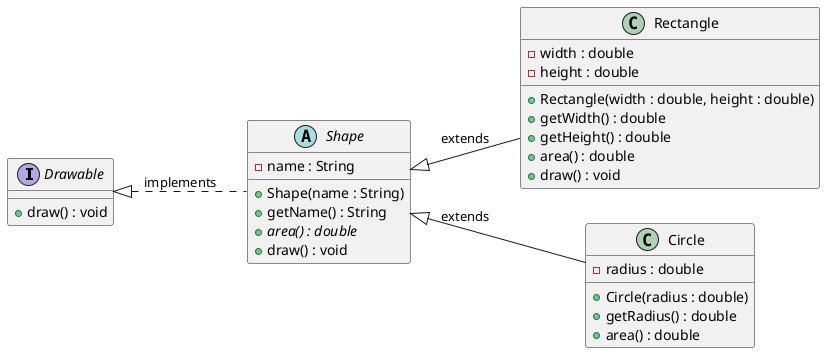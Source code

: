 @startuml
left to right direction
interface Drawable {
    +draw() : void
}

abstract class Shape {
    - name : String
    + Shape(name : String)
    + getName() : String
    {abstract} + area() : double
    + draw() : void
}

class Rectangle {
    - width : double
    - height : double
    + Rectangle(width : double, height : double)
    + getWidth() : double
    + getHeight() : double
    + area() : double
    + draw() : void
}

class Circle {
    - radius : double
    + Circle(radius : double)
    + getRadius() : double
    + area() : double
    ' odziedziczone: draw() z Shape
}

Drawable <|.. Shape : implements
Shape <|-- Rectangle : extends
Shape <|-- Circle : extends
@enduml
